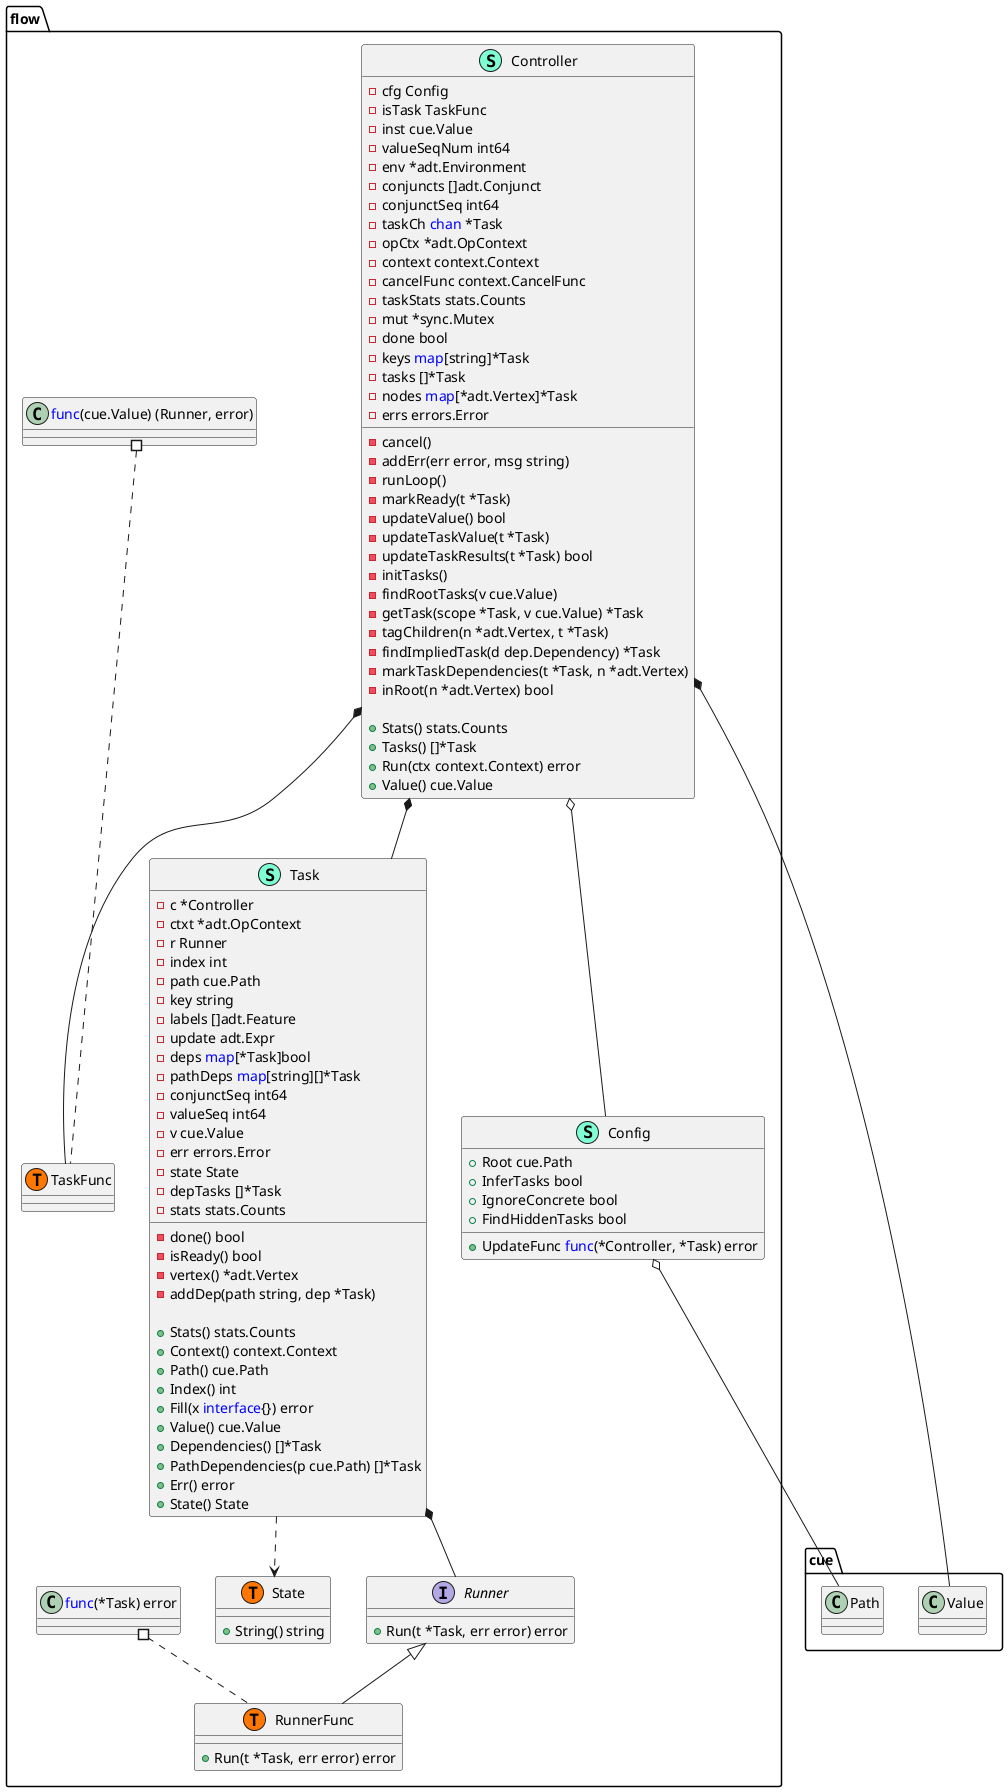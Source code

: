 @startuml
namespace flow {
    class Config << (S,Aquamarine) >> {
        + Root cue.Path
        + InferTasks bool
        + IgnoreConcrete bool
        + FindHiddenTasks bool
        + UpdateFunc <font color=blue>func</font>(*Controller, *Task) error

    }
    class Controller << (S,Aquamarine) >> {
        - cfg Config
        - isTask TaskFunc
        - inst cue.Value
        - valueSeqNum int64
        - env *adt.Environment
        - conjuncts []adt.Conjunct
        - conjunctSeq int64
        - taskCh <font color=blue>chan</font> *Task
        - opCtx *adt.OpContext
        - context context.Context
        - cancelFunc context.CancelFunc
        - taskStats stats.Counts
        - mut *sync.Mutex
        - done bool
        - keys <font color=blue>map</font>[string]*Task
        - tasks []*Task
        - nodes <font color=blue>map</font>[*adt.Vertex]*Task
        - errs errors.Error

        - cancel()
        - addErr(err error, msg string)
        - runLoop()
        - markReady(t *Task)
        - updateValue() bool
        - updateTaskValue(t *Task)
        - updateTaskResults(t *Task) bool
        - initTasks()
        - findRootTasks(v cue.Value)
        - getTask(scope *Task, v cue.Value) *Task
        - tagChildren(n *adt.Vertex, t *Task)
        - findImpliedTask(d dep.Dependency) *Task
        - markTaskDependencies(t *Task, n *adt.Vertex)
        - inRoot(n *adt.Vertex) bool

        + Stats() stats.Counts
        + Tasks() []*Task
        + Run(ctx context.Context) error
        + Value() cue.Value

    }
    interface Runner  {
        + Run(t *Task, err error) error

    }
    class RunnerFunc << (S,Aquamarine) >> {
        + Run(t *Task, err error) error

    }
    class State << (S,Aquamarine) >> {
        + String() string

    }
    class Task << (S,Aquamarine) >> {
        - c *Controller
        - ctxt *adt.OpContext
        - r Runner
        - index int
        - path cue.Path
        - key string
        - labels []adt.Feature
        - update adt.Expr
        - deps <font color=blue>map</font>[*Task]bool
        - pathDeps <font color=blue>map</font>[string][]*Task
        - conjunctSeq int64
        - valueSeq int64
        - v cue.Value
        - err errors.Error
        - state State
        - depTasks []*Task
        - stats stats.Counts

        - done() bool
        - isReady() bool
        - vertex() *adt.Vertex
        - addDep(path string, dep *Task)

        + Stats() stats.Counts
        + Context() context.Context
        + Path() cue.Path
        + Index() int
        + Fill(x <font color=blue>interface</font>{}) error
        + Value() cue.Value
        + Dependencies() []*Task
        + PathDependencies(p cue.Path) []*Task
        + Err() error
        + State() State

    }

    class flow.RunnerFunc << (T, #FF7700) >>  {
    }
    class flow.State << (T, #FF7700) >>  {
    }
    class flow.TaskFunc << (T, #FF7700) >>  {
    }
    class "<font color=blue>func</font>(cue.Value) (Runner, error)" as fontcolorbluefuncfontcueValueRunnererror {
        'This class was created so that we can correctly have an alias pointing to this name. Since it contains dots that can break namespaces
    }
}

"flow.Runner" <|-- "flow.RunnerFunc"

"flow.Config" o-- "cue.Path"

"flow.<font color=blue>func</font>(*Task) error" #.. "flow.RunnerFunc"
"flow.fontcolorbluefuncfontcueValueRunnererror" #.. "flow.TaskFunc"

"flow.Controller" *-- "cue.Value"
"flow.Controller" *-- "flow.Task"

"flow.Task" ..> "flow.State"

"flow.Task" *-- "flow.Runner"
"flow.Controller" *-- "flow.TaskFunc"
"flow.Controller" o-- "flow.Config"
@enduml
